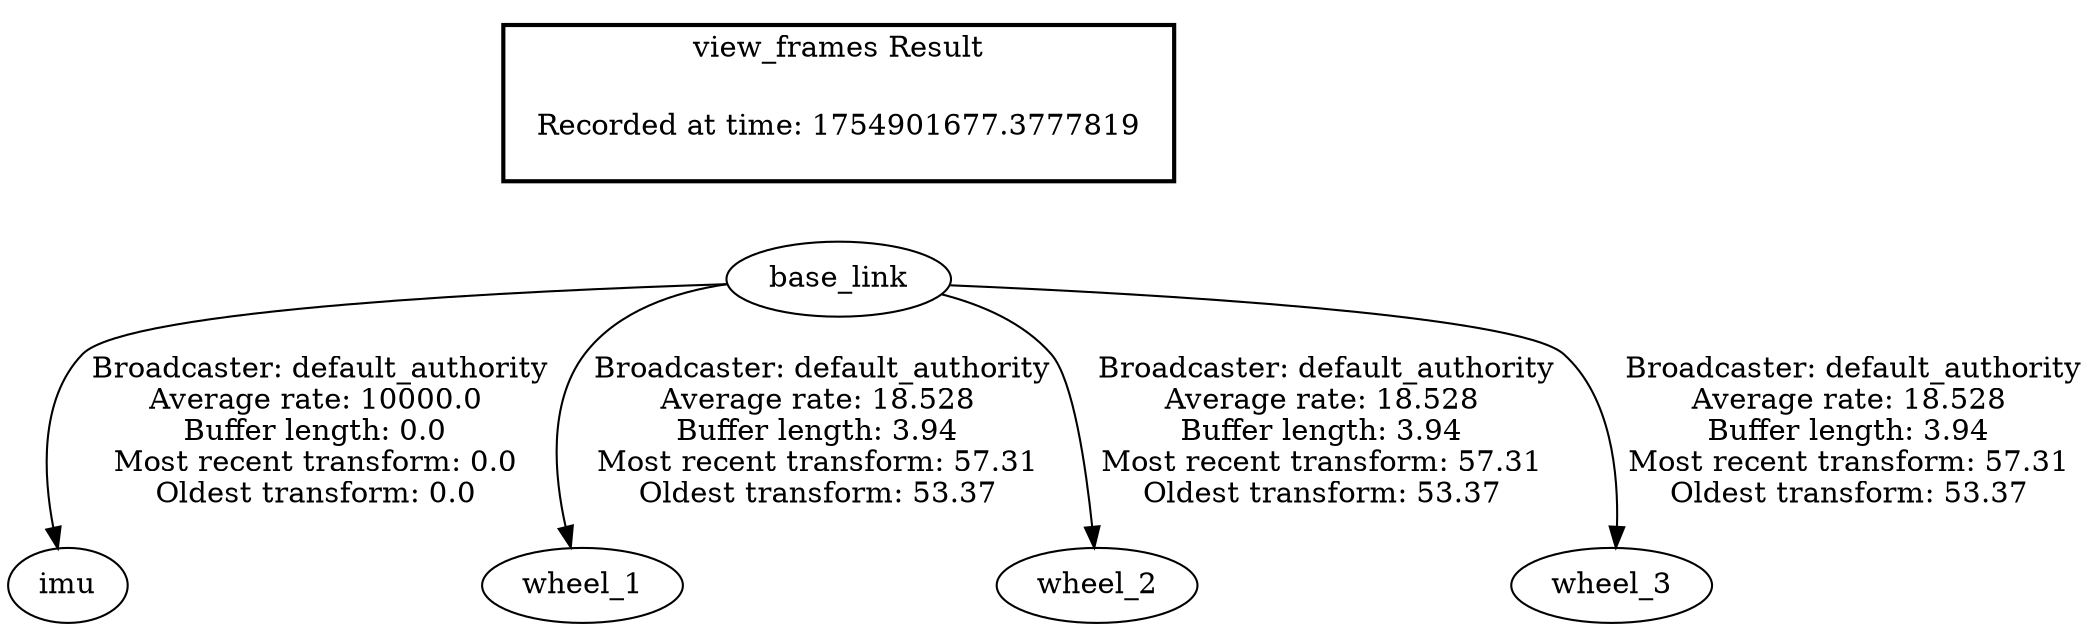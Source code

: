 digraph G {
"base_link" -> "imu"[label=" Broadcaster: default_authority\nAverage rate: 10000.0\nBuffer length: 0.0\nMost recent transform: 0.0\nOldest transform: 0.0\n"];
"base_link" -> "wheel_1"[label=" Broadcaster: default_authority\nAverage rate: 18.528\nBuffer length: 3.94\nMost recent transform: 57.31\nOldest transform: 53.37\n"];
"base_link" -> "wheel_2"[label=" Broadcaster: default_authority\nAverage rate: 18.528\nBuffer length: 3.94\nMost recent transform: 57.31\nOldest transform: 53.37\n"];
"base_link" -> "wheel_3"[label=" Broadcaster: default_authority\nAverage rate: 18.528\nBuffer length: 3.94\nMost recent transform: 57.31\nOldest transform: 53.37\n"];
edge [style=invis];
 subgraph cluster_legend { style=bold; color=black; label ="view_frames Result";
"Recorded at time: 1754901677.3777819"[ shape=plaintext ] ;
}->"base_link";
}